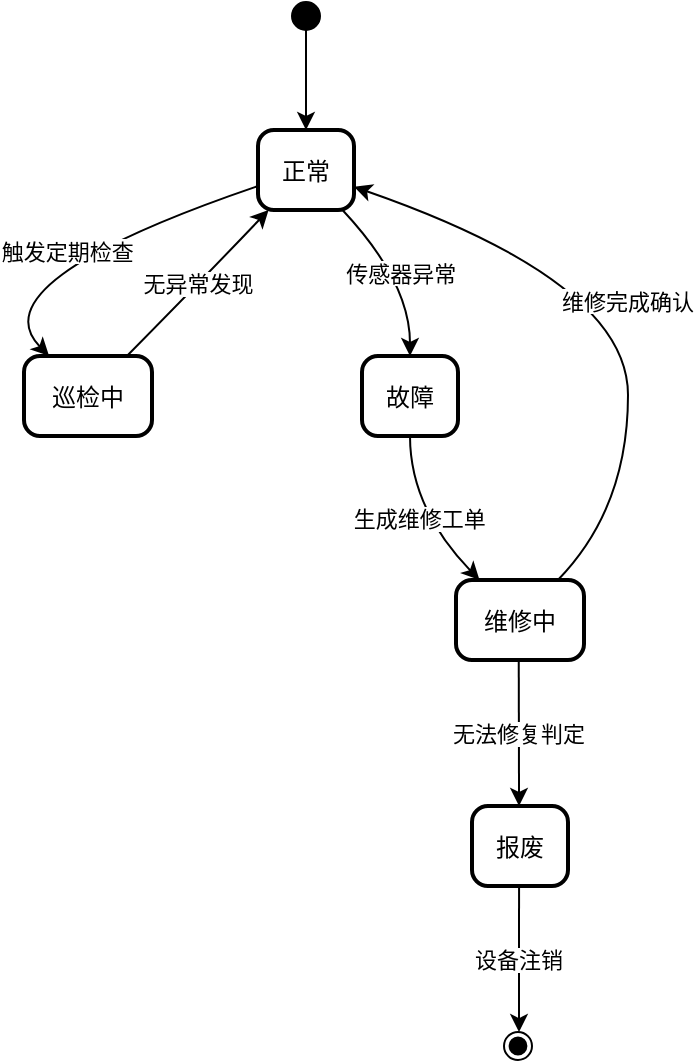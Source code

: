 <mxfile version="26.2.15">
  <diagram name="第 1 页" id="uw4f8qzVNgBKgfIL30I3">
    <mxGraphModel dx="1213" dy="828" grid="1" gridSize="10" guides="1" tooltips="1" connect="1" arrows="1" fold="1" page="1" pageScale="1" pageWidth="827" pageHeight="1169" math="0" shadow="0">
      <root>
        <mxCell id="0" />
        <mxCell id="1" parent="0" />
        <mxCell id="_A_j8nwPmZ6kgPG55Mfo-1" value="" style="ellipse;fillColor=strokeColor;" vertex="1" parent="1">
          <mxGeometry x="178" y="20" width="14" height="14" as="geometry" />
        </mxCell>
        <mxCell id="_A_j8nwPmZ6kgPG55Mfo-2" value="正常" style="rounded=1;arcSize=20;strokeWidth=2" vertex="1" parent="1">
          <mxGeometry x="161" y="84" width="48" height="40" as="geometry" />
        </mxCell>
        <mxCell id="_A_j8nwPmZ6kgPG55Mfo-3" value="巡检中" style="rounded=1;arcSize=20;strokeWidth=2" vertex="1" parent="1">
          <mxGeometry x="44" y="197" width="64" height="40" as="geometry" />
        </mxCell>
        <mxCell id="_A_j8nwPmZ6kgPG55Mfo-4" value="故障" style="rounded=1;arcSize=20;strokeWidth=2" vertex="1" parent="1">
          <mxGeometry x="213" y="197" width="48" height="40" as="geometry" />
        </mxCell>
        <mxCell id="_A_j8nwPmZ6kgPG55Mfo-5" value="维修中" style="rounded=1;arcSize=20;strokeWidth=2" vertex="1" parent="1">
          <mxGeometry x="260" y="309" width="64" height="40" as="geometry" />
        </mxCell>
        <mxCell id="_A_j8nwPmZ6kgPG55Mfo-6" value="报废" style="rounded=1;arcSize=20;strokeWidth=2" vertex="1" parent="1">
          <mxGeometry x="268" y="422" width="48" height="40" as="geometry" />
        </mxCell>
        <mxCell id="_A_j8nwPmZ6kgPG55Mfo-7" value="" style="ellipse;shape=endState;fillColor=strokeColor;" vertex="1" parent="1">
          <mxGeometry x="284" y="535" width="14" height="14" as="geometry" />
        </mxCell>
        <mxCell id="_A_j8nwPmZ6kgPG55Mfo-8" value="" style="curved=1;startArrow=none;;exitX=0.5;exitY=1;entryX=0.5;entryY=0;rounded=0;" edge="1" parent="1" source="_A_j8nwPmZ6kgPG55Mfo-1" target="_A_j8nwPmZ6kgPG55Mfo-2">
          <mxGeometry relative="1" as="geometry">
            <Array as="points" />
          </mxGeometry>
        </mxCell>
        <mxCell id="_A_j8nwPmZ6kgPG55Mfo-9" value="触发定期检查" style="curved=1;startArrow=none;;exitX=0;exitY=0.7;entryX=0.19;entryY=-0.01;rounded=0;" edge="1" parent="1" source="_A_j8nwPmZ6kgPG55Mfo-2" target="_A_j8nwPmZ6kgPG55Mfo-3">
          <mxGeometry relative="1" as="geometry">
            <Array as="points">
              <mxPoint x="20" y="160" />
            </Array>
          </mxGeometry>
        </mxCell>
        <mxCell id="_A_j8nwPmZ6kgPG55Mfo-10" value="无异常发现" style="curved=1;startArrow=none;;exitX=0.81;exitY=-0.01;entryX=0.11;entryY=1;rounded=0;" edge="1" parent="1" source="_A_j8nwPmZ6kgPG55Mfo-3" target="_A_j8nwPmZ6kgPG55Mfo-2">
          <mxGeometry relative="1" as="geometry">
            <Array as="points">
              <mxPoint x="132" y="160" />
            </Array>
          </mxGeometry>
        </mxCell>
        <mxCell id="_A_j8nwPmZ6kgPG55Mfo-11" value="传感器异常" style="curved=1;startArrow=none;;exitX=0.88;exitY=1;entryX=0.5;entryY=-0.01;rounded=0;" edge="1" parent="1" source="_A_j8nwPmZ6kgPG55Mfo-2" target="_A_j8nwPmZ6kgPG55Mfo-4">
          <mxGeometry relative="1" as="geometry">
            <Array as="points">
              <mxPoint x="237" y="160" />
            </Array>
          </mxGeometry>
        </mxCell>
        <mxCell id="_A_j8nwPmZ6kgPG55Mfo-12" value="生成维修工单" style="curved=1;startArrow=none;;exitX=0.5;exitY=0.99;entryX=0.19;entryY=0.01;rounded=0;" edge="1" parent="1" source="_A_j8nwPmZ6kgPG55Mfo-4" target="_A_j8nwPmZ6kgPG55Mfo-5">
          <mxGeometry relative="1" as="geometry">
            <Array as="points">
              <mxPoint x="237" y="273" />
            </Array>
          </mxGeometry>
        </mxCell>
        <mxCell id="_A_j8nwPmZ6kgPG55Mfo-13" value="维修完成确认" style="curved=1;startArrow=none;;exitX=0.79;exitY=0.01;entryX=1;entryY=0.71;rounded=0;" edge="1" parent="1" source="_A_j8nwPmZ6kgPG55Mfo-5" target="_A_j8nwPmZ6kgPG55Mfo-2">
          <mxGeometry relative="1" as="geometry">
            <Array as="points">
              <mxPoint x="346" y="273" />
              <mxPoint x="346" y="160" />
            </Array>
          </mxGeometry>
        </mxCell>
        <mxCell id="_A_j8nwPmZ6kgPG55Mfo-14" value="无法修复判定" style="curved=1;startArrow=none;;exitX=0.49;exitY=1.01;entryX=0.49;entryY=0;rounded=0;" edge="1" parent="1" source="_A_j8nwPmZ6kgPG55Mfo-5" target="_A_j8nwPmZ6kgPG55Mfo-6">
          <mxGeometry relative="1" as="geometry">
            <Array as="points" />
          </mxGeometry>
        </mxCell>
        <mxCell id="_A_j8nwPmZ6kgPG55Mfo-15" value="设备注销" style="curved=1;startArrow=none;;exitX=0.49;exitY=1;entryX=0.54;entryY=-0.02;rounded=0;" edge="1" parent="1" source="_A_j8nwPmZ6kgPG55Mfo-6" target="_A_j8nwPmZ6kgPG55Mfo-7">
          <mxGeometry relative="1" as="geometry">
            <Array as="points" />
          </mxGeometry>
        </mxCell>
      </root>
    </mxGraphModel>
  </diagram>
</mxfile>
